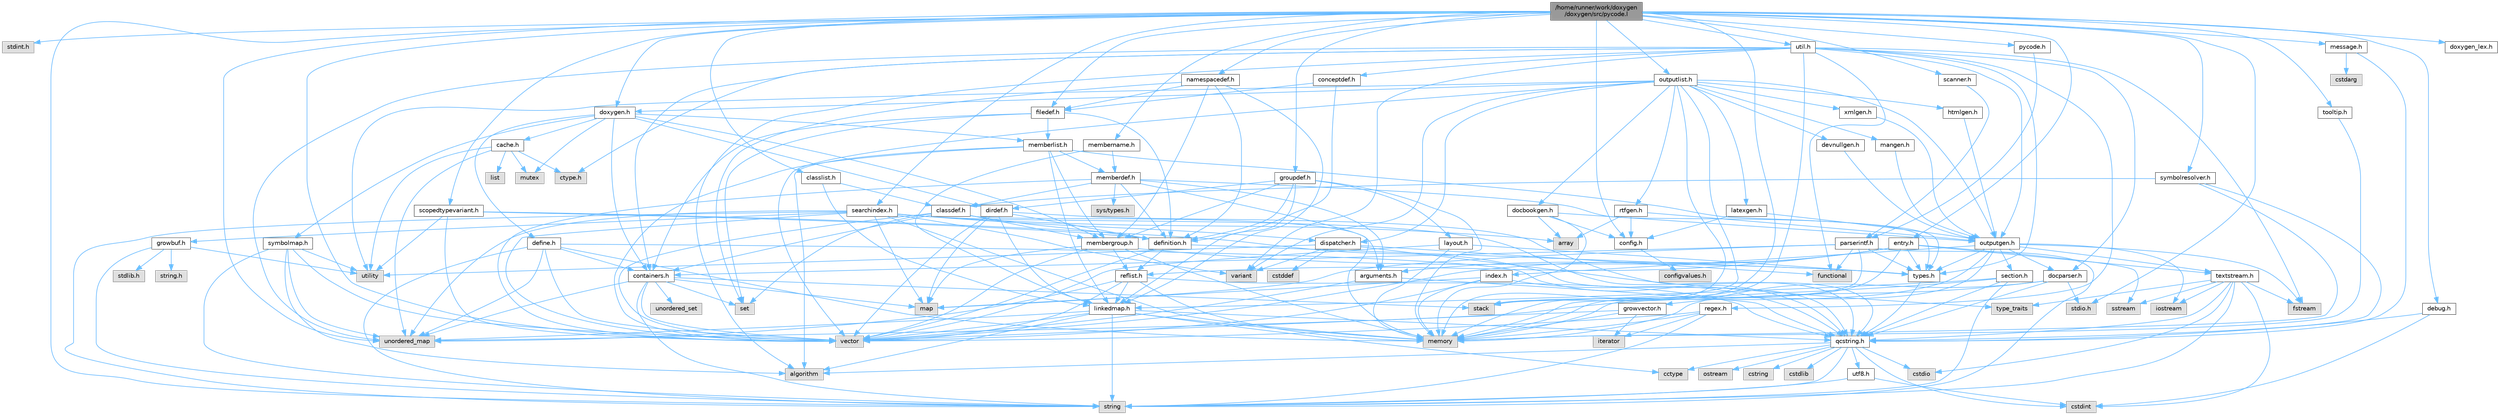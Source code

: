 digraph "/home/runner/work/doxygen/doxygen/src/pycode.l"
{
 // INTERACTIVE_SVG=YES
 // LATEX_PDF_SIZE
  bgcolor="transparent";
  edge [fontname=Helvetica,fontsize=10,labelfontname=Helvetica,labelfontsize=10];
  node [fontname=Helvetica,fontsize=10,shape=box,height=0.2,width=0.4];
  Node1 [id="Node000001",label="/home/runner/work/doxygen\l/doxygen/src/pycode.l",height=0.2,width=0.4,color="gray40", fillcolor="grey60", style="filled", fontcolor="black",tooltip=" "];
  Node1 -> Node2 [id="edge1_Node000001_Node000002",color="steelblue1",style="solid",tooltip=" "];
  Node2 [id="Node000002",label="stdint.h",height=0.2,width=0.4,color="grey60", fillcolor="#E0E0E0", style="filled",tooltip=" "];
  Node1 -> Node3 [id="edge2_Node000001_Node000003",color="steelblue1",style="solid",tooltip=" "];
  Node3 [id="Node000003",label="vector",height=0.2,width=0.4,color="grey60", fillcolor="#E0E0E0", style="filled",tooltip=" "];
  Node1 -> Node4 [id="edge3_Node000001_Node000004",color="steelblue1",style="solid",tooltip=" "];
  Node4 [id="Node000004",label="unordered_map",height=0.2,width=0.4,color="grey60", fillcolor="#E0E0E0", style="filled",tooltip=" "];
  Node1 -> Node5 [id="edge4_Node000001_Node000005",color="steelblue1",style="solid",tooltip=" "];
  Node5 [id="Node000005",label="string",height=0.2,width=0.4,color="grey60", fillcolor="#E0E0E0", style="filled",tooltip=" "];
  Node1 -> Node6 [id="edge5_Node000001_Node000006",color="steelblue1",style="solid",tooltip=" "];
  Node6 [id="Node000006",label="stack",height=0.2,width=0.4,color="grey60", fillcolor="#E0E0E0", style="filled",tooltip=" "];
  Node1 -> Node7 [id="edge6_Node000001_Node000007",color="steelblue1",style="solid",tooltip=" "];
  Node7 [id="Node000007",label="stdio.h",height=0.2,width=0.4,color="grey60", fillcolor="#E0E0E0", style="filled",tooltip=" "];
  Node1 -> Node8 [id="edge7_Node000001_Node000008",color="steelblue1",style="solid",tooltip=" "];
  Node8 [id="Node000008",label="pycode.h",height=0.2,width=0.4,color="grey40", fillcolor="white", style="filled",URL="$d8/da2/pycode_8h.html",tooltip=" "];
  Node8 -> Node9 [id="edge8_Node000008_Node000009",color="steelblue1",style="solid",tooltip=" "];
  Node9 [id="Node000009",label="parserintf.h",height=0.2,width=0.4,color="grey40", fillcolor="white", style="filled",URL="$da/d55/parserintf_8h.html",tooltip=" "];
  Node9 -> Node10 [id="edge9_Node000009_Node000010",color="steelblue1",style="solid",tooltip=" "];
  Node10 [id="Node000010",label="functional",height=0.2,width=0.4,color="grey60", fillcolor="#E0E0E0", style="filled",tooltip=" "];
  Node9 -> Node11 [id="edge10_Node000009_Node000011",color="steelblue1",style="solid",tooltip=" "];
  Node11 [id="Node000011",label="memory",height=0.2,width=0.4,color="grey60", fillcolor="#E0E0E0", style="filled",tooltip=" "];
  Node9 -> Node12 [id="edge11_Node000009_Node000012",color="steelblue1",style="solid",tooltip=" "];
  Node12 [id="Node000012",label="map",height=0.2,width=0.4,color="grey60", fillcolor="#E0E0E0", style="filled",tooltip=" "];
  Node9 -> Node5 [id="edge12_Node000009_Node000005",color="steelblue1",style="solid",tooltip=" "];
  Node9 -> Node13 [id="edge13_Node000009_Node000013",color="steelblue1",style="solid",tooltip=" "];
  Node13 [id="Node000013",label="types.h",height=0.2,width=0.4,color="grey40", fillcolor="white", style="filled",URL="$d9/d49/types_8h.html",tooltip="This file contains a number of basic enums and types."];
  Node13 -> Node14 [id="edge14_Node000013_Node000014",color="steelblue1",style="solid",tooltip=" "];
  Node14 [id="Node000014",label="qcstring.h",height=0.2,width=0.4,color="grey40", fillcolor="white", style="filled",URL="$d7/d5c/qcstring_8h.html",tooltip=" "];
  Node14 -> Node5 [id="edge15_Node000014_Node000005",color="steelblue1",style="solid",tooltip=" "];
  Node14 -> Node15 [id="edge16_Node000014_Node000015",color="steelblue1",style="solid",tooltip=" "];
  Node15 [id="Node000015",label="algorithm",height=0.2,width=0.4,color="grey60", fillcolor="#E0E0E0", style="filled",tooltip=" "];
  Node14 -> Node16 [id="edge17_Node000014_Node000016",color="steelblue1",style="solid",tooltip=" "];
  Node16 [id="Node000016",label="cctype",height=0.2,width=0.4,color="grey60", fillcolor="#E0E0E0", style="filled",tooltip=" "];
  Node14 -> Node17 [id="edge18_Node000014_Node000017",color="steelblue1",style="solid",tooltip=" "];
  Node17 [id="Node000017",label="cstring",height=0.2,width=0.4,color="grey60", fillcolor="#E0E0E0", style="filled",tooltip=" "];
  Node14 -> Node18 [id="edge19_Node000014_Node000018",color="steelblue1",style="solid",tooltip=" "];
  Node18 [id="Node000018",label="cstdio",height=0.2,width=0.4,color="grey60", fillcolor="#E0E0E0", style="filled",tooltip=" "];
  Node14 -> Node19 [id="edge20_Node000014_Node000019",color="steelblue1",style="solid",tooltip=" "];
  Node19 [id="Node000019",label="cstdlib",height=0.2,width=0.4,color="grey60", fillcolor="#E0E0E0", style="filled",tooltip=" "];
  Node14 -> Node20 [id="edge21_Node000014_Node000020",color="steelblue1",style="solid",tooltip=" "];
  Node20 [id="Node000020",label="cstdint",height=0.2,width=0.4,color="grey60", fillcolor="#E0E0E0", style="filled",tooltip=" "];
  Node14 -> Node21 [id="edge22_Node000014_Node000021",color="steelblue1",style="solid",tooltip=" "];
  Node21 [id="Node000021",label="ostream",height=0.2,width=0.4,color="grey60", fillcolor="#E0E0E0", style="filled",tooltip=" "];
  Node14 -> Node22 [id="edge23_Node000014_Node000022",color="steelblue1",style="solid",tooltip=" "];
  Node22 [id="Node000022",label="utf8.h",height=0.2,width=0.4,color="grey40", fillcolor="white", style="filled",URL="$db/d7c/utf8_8h.html",tooltip="Various UTF8 related helper functions."];
  Node22 -> Node20 [id="edge24_Node000022_Node000020",color="steelblue1",style="solid",tooltip=" "];
  Node22 -> Node5 [id="edge25_Node000022_Node000005",color="steelblue1",style="solid",tooltip=" "];
  Node9 -> Node23 [id="edge26_Node000009_Node000023",color="steelblue1",style="solid",tooltip=" "];
  Node23 [id="Node000023",label="containers.h",height=0.2,width=0.4,color="grey40", fillcolor="white", style="filled",URL="$d5/d75/containers_8h.html",tooltip=" "];
  Node23 -> Node3 [id="edge27_Node000023_Node000003",color="steelblue1",style="solid",tooltip=" "];
  Node23 -> Node5 [id="edge28_Node000023_Node000005",color="steelblue1",style="solid",tooltip=" "];
  Node23 -> Node24 [id="edge29_Node000023_Node000024",color="steelblue1",style="solid",tooltip=" "];
  Node24 [id="Node000024",label="set",height=0.2,width=0.4,color="grey60", fillcolor="#E0E0E0", style="filled",tooltip=" "];
  Node23 -> Node12 [id="edge30_Node000023_Node000012",color="steelblue1",style="solid",tooltip=" "];
  Node23 -> Node25 [id="edge31_Node000023_Node000025",color="steelblue1",style="solid",tooltip=" "];
  Node25 [id="Node000025",label="unordered_set",height=0.2,width=0.4,color="grey60", fillcolor="#E0E0E0", style="filled",tooltip=" "];
  Node23 -> Node4 [id="edge32_Node000023_Node000004",color="steelblue1",style="solid",tooltip=" "];
  Node23 -> Node6 [id="edge33_Node000023_Node000006",color="steelblue1",style="solid",tooltip=" "];
  Node1 -> Node26 [id="edge34_Node000001_Node000026",color="steelblue1",style="solid",tooltip=" "];
  Node26 [id="Node000026",label="message.h",height=0.2,width=0.4,color="grey40", fillcolor="white", style="filled",URL="$d2/d0d/message_8h.html",tooltip=" "];
  Node26 -> Node27 [id="edge35_Node000026_Node000027",color="steelblue1",style="solid",tooltip=" "];
  Node27 [id="Node000027",label="cstdarg",height=0.2,width=0.4,color="grey60", fillcolor="#E0E0E0", style="filled",tooltip=" "];
  Node26 -> Node14 [id="edge36_Node000026_Node000014",color="steelblue1",style="solid",tooltip=" "];
  Node1 -> Node28 [id="edge37_Node000001_Node000028",color="steelblue1",style="solid",tooltip=" "];
  Node28 [id="Node000028",label="scanner.h",height=0.2,width=0.4,color="grey40", fillcolor="white", style="filled",URL="$db/d62/scanner_8h.html",tooltip=" "];
  Node28 -> Node9 [id="edge38_Node000028_Node000009",color="steelblue1",style="solid",tooltip=" "];
  Node1 -> Node29 [id="edge39_Node000001_Node000029",color="steelblue1",style="solid",tooltip=" "];
  Node29 [id="Node000029",label="entry.h",height=0.2,width=0.4,color="grey40", fillcolor="white", style="filled",URL="$d1/dc6/entry_8h.html",tooltip=" "];
  Node29 -> Node3 [id="edge40_Node000029_Node000003",color="steelblue1",style="solid",tooltip=" "];
  Node29 -> Node11 [id="edge41_Node000029_Node000011",color="steelblue1",style="solid",tooltip=" "];
  Node29 -> Node30 [id="edge42_Node000029_Node000030",color="steelblue1",style="solid",tooltip=" "];
  Node30 [id="Node000030",label="sstream",height=0.2,width=0.4,color="grey60", fillcolor="#E0E0E0", style="filled",tooltip=" "];
  Node29 -> Node13 [id="edge43_Node000029_Node000013",color="steelblue1",style="solid",tooltip=" "];
  Node29 -> Node31 [id="edge44_Node000029_Node000031",color="steelblue1",style="solid",tooltip=" "];
  Node31 [id="Node000031",label="arguments.h",height=0.2,width=0.4,color="grey40", fillcolor="white", style="filled",URL="$df/d9b/arguments_8h.html",tooltip=" "];
  Node31 -> Node3 [id="edge45_Node000031_Node000003",color="steelblue1",style="solid",tooltip=" "];
  Node31 -> Node14 [id="edge46_Node000031_Node000014",color="steelblue1",style="solid",tooltip=" "];
  Node29 -> Node32 [id="edge47_Node000029_Node000032",color="steelblue1",style="solid",tooltip=" "];
  Node32 [id="Node000032",label="reflist.h",height=0.2,width=0.4,color="grey40", fillcolor="white", style="filled",URL="$d1/d02/reflist_8h.html",tooltip=" "];
  Node32 -> Node3 [id="edge48_Node000032_Node000003",color="steelblue1",style="solid",tooltip=" "];
  Node32 -> Node4 [id="edge49_Node000032_Node000004",color="steelblue1",style="solid",tooltip=" "];
  Node32 -> Node11 [id="edge50_Node000032_Node000011",color="steelblue1",style="solid",tooltip=" "];
  Node32 -> Node14 [id="edge51_Node000032_Node000014",color="steelblue1",style="solid",tooltip=" "];
  Node32 -> Node33 [id="edge52_Node000032_Node000033",color="steelblue1",style="solid",tooltip=" "];
  Node33 [id="Node000033",label="linkedmap.h",height=0.2,width=0.4,color="grey40", fillcolor="white", style="filled",URL="$da/de1/linkedmap_8h.html",tooltip=" "];
  Node33 -> Node4 [id="edge53_Node000033_Node000004",color="steelblue1",style="solid",tooltip=" "];
  Node33 -> Node3 [id="edge54_Node000033_Node000003",color="steelblue1",style="solid",tooltip=" "];
  Node33 -> Node11 [id="edge55_Node000033_Node000011",color="steelblue1",style="solid",tooltip=" "];
  Node33 -> Node5 [id="edge56_Node000033_Node000005",color="steelblue1",style="solid",tooltip=" "];
  Node33 -> Node15 [id="edge57_Node000033_Node000015",color="steelblue1",style="solid",tooltip=" "];
  Node33 -> Node16 [id="edge58_Node000033_Node000016",color="steelblue1",style="solid",tooltip=" "];
  Node33 -> Node14 [id="edge59_Node000033_Node000014",color="steelblue1",style="solid",tooltip=" "];
  Node29 -> Node34 [id="edge60_Node000029_Node000034",color="steelblue1",style="solid",tooltip=" "];
  Node34 [id="Node000034",label="textstream.h",height=0.2,width=0.4,color="grey40", fillcolor="white", style="filled",URL="$d4/d7d/textstream_8h.html",tooltip=" "];
  Node34 -> Node5 [id="edge61_Node000034_Node000005",color="steelblue1",style="solid",tooltip=" "];
  Node34 -> Node35 [id="edge62_Node000034_Node000035",color="steelblue1",style="solid",tooltip=" "];
  Node35 [id="Node000035",label="iostream",height=0.2,width=0.4,color="grey60", fillcolor="#E0E0E0", style="filled",tooltip=" "];
  Node34 -> Node30 [id="edge63_Node000034_Node000030",color="steelblue1",style="solid",tooltip=" "];
  Node34 -> Node20 [id="edge64_Node000034_Node000020",color="steelblue1",style="solid",tooltip=" "];
  Node34 -> Node18 [id="edge65_Node000034_Node000018",color="steelblue1",style="solid",tooltip=" "];
  Node34 -> Node36 [id="edge66_Node000034_Node000036",color="steelblue1",style="solid",tooltip=" "];
  Node36 [id="Node000036",label="fstream",height=0.2,width=0.4,color="grey60", fillcolor="#E0E0E0", style="filled",tooltip=" "];
  Node34 -> Node37 [id="edge67_Node000034_Node000037",color="steelblue1",style="solid",tooltip=" "];
  Node37 [id="Node000037",label="type_traits",height=0.2,width=0.4,color="grey60", fillcolor="#E0E0E0", style="filled",tooltip=" "];
  Node34 -> Node14 [id="edge68_Node000034_Node000014",color="steelblue1",style="solid",tooltip=" "];
  Node1 -> Node38 [id="edge69_Node000001_Node000038",color="steelblue1",style="solid",tooltip=" "];
  Node38 [id="Node000038",label="doxygen.h",height=0.2,width=0.4,color="grey40", fillcolor="white", style="filled",URL="$d1/da1/doxygen_8h.html",tooltip=" "];
  Node38 -> Node39 [id="edge70_Node000038_Node000039",color="steelblue1",style="solid",tooltip=" "];
  Node39 [id="Node000039",label="mutex",height=0.2,width=0.4,color="grey60", fillcolor="#E0E0E0", style="filled",tooltip=" "];
  Node38 -> Node23 [id="edge71_Node000038_Node000023",color="steelblue1",style="solid",tooltip=" "];
  Node38 -> Node40 [id="edge72_Node000038_Node000040",color="steelblue1",style="solid",tooltip=" "];
  Node40 [id="Node000040",label="membergroup.h",height=0.2,width=0.4,color="grey40", fillcolor="white", style="filled",URL="$d9/d11/membergroup_8h.html",tooltip=" "];
  Node40 -> Node3 [id="edge73_Node000040_Node000003",color="steelblue1",style="solid",tooltip=" "];
  Node40 -> Node12 [id="edge74_Node000040_Node000012",color="steelblue1",style="solid",tooltip=" "];
  Node40 -> Node11 [id="edge75_Node000040_Node000011",color="steelblue1",style="solid",tooltip=" "];
  Node40 -> Node13 [id="edge76_Node000040_Node000013",color="steelblue1",style="solid",tooltip=" "];
  Node40 -> Node32 [id="edge77_Node000040_Node000032",color="steelblue1",style="solid",tooltip=" "];
  Node38 -> Node41 [id="edge78_Node000038_Node000041",color="steelblue1",style="solid",tooltip=" "];
  Node41 [id="Node000041",label="dirdef.h",height=0.2,width=0.4,color="grey40", fillcolor="white", style="filled",URL="$d6/d15/dirdef_8h.html",tooltip=" "];
  Node41 -> Node3 [id="edge79_Node000041_Node000003",color="steelblue1",style="solid",tooltip=" "];
  Node41 -> Node12 [id="edge80_Node000041_Node000012",color="steelblue1",style="solid",tooltip=" "];
  Node41 -> Node14 [id="edge81_Node000041_Node000014",color="steelblue1",style="solid",tooltip=" "];
  Node41 -> Node33 [id="edge82_Node000041_Node000033",color="steelblue1",style="solid",tooltip=" "];
  Node41 -> Node42 [id="edge83_Node000041_Node000042",color="steelblue1",style="solid",tooltip=" "];
  Node42 [id="Node000042",label="definition.h",height=0.2,width=0.4,color="grey40", fillcolor="white", style="filled",URL="$df/da1/definition_8h.html",tooltip=" "];
  Node42 -> Node3 [id="edge84_Node000042_Node000003",color="steelblue1",style="solid",tooltip=" "];
  Node42 -> Node13 [id="edge85_Node000042_Node000013",color="steelblue1",style="solid",tooltip=" "];
  Node42 -> Node32 [id="edge86_Node000042_Node000032",color="steelblue1",style="solid",tooltip=" "];
  Node38 -> Node43 [id="edge87_Node000038_Node000043",color="steelblue1",style="solid",tooltip=" "];
  Node43 [id="Node000043",label="memberlist.h",height=0.2,width=0.4,color="grey40", fillcolor="white", style="filled",URL="$dd/d78/memberlist_8h.html",tooltip=" "];
  Node43 -> Node3 [id="edge88_Node000043_Node000003",color="steelblue1",style="solid",tooltip=" "];
  Node43 -> Node15 [id="edge89_Node000043_Node000015",color="steelblue1",style="solid",tooltip=" "];
  Node43 -> Node44 [id="edge90_Node000043_Node000044",color="steelblue1",style="solid",tooltip=" "];
  Node44 [id="Node000044",label="memberdef.h",height=0.2,width=0.4,color="grey40", fillcolor="white", style="filled",URL="$d4/d46/memberdef_8h.html",tooltip=" "];
  Node44 -> Node3 [id="edge91_Node000044_Node000003",color="steelblue1",style="solid",tooltip=" "];
  Node44 -> Node11 [id="edge92_Node000044_Node000011",color="steelblue1",style="solid",tooltip=" "];
  Node44 -> Node45 [id="edge93_Node000044_Node000045",color="steelblue1",style="solid",tooltip=" "];
  Node45 [id="Node000045",label="sys/types.h",height=0.2,width=0.4,color="grey60", fillcolor="#E0E0E0", style="filled",tooltip=" "];
  Node44 -> Node13 [id="edge94_Node000044_Node000013",color="steelblue1",style="solid",tooltip=" "];
  Node44 -> Node42 [id="edge95_Node000044_Node000042",color="steelblue1",style="solid",tooltip=" "];
  Node44 -> Node31 [id="edge96_Node000044_Node000031",color="steelblue1",style="solid",tooltip=" "];
  Node44 -> Node46 [id="edge97_Node000044_Node000046",color="steelblue1",style="solid",tooltip=" "];
  Node46 [id="Node000046",label="classdef.h",height=0.2,width=0.4,color="grey40", fillcolor="white", style="filled",URL="$d1/da6/classdef_8h.html",tooltip=" "];
  Node46 -> Node3 [id="edge98_Node000046_Node000003",color="steelblue1",style="solid",tooltip=" "];
  Node46 -> Node24 [id="edge99_Node000046_Node000024",color="steelblue1",style="solid",tooltip=" "];
  Node46 -> Node23 [id="edge100_Node000046_Node000023",color="steelblue1",style="solid",tooltip=" "];
  Node46 -> Node42 [id="edge101_Node000046_Node000042",color="steelblue1",style="solid",tooltip=" "];
  Node46 -> Node31 [id="edge102_Node000046_Node000031",color="steelblue1",style="solid",tooltip=" "];
  Node46 -> Node40 [id="edge103_Node000046_Node000040",color="steelblue1",style="solid",tooltip=" "];
  Node43 -> Node33 [id="edge104_Node000043_Node000033",color="steelblue1",style="solid",tooltip=" "];
  Node43 -> Node13 [id="edge105_Node000043_Node000013",color="steelblue1",style="solid",tooltip=" "];
  Node43 -> Node40 [id="edge106_Node000043_Node000040",color="steelblue1",style="solid",tooltip=" "];
  Node38 -> Node47 [id="edge107_Node000038_Node000047",color="steelblue1",style="solid",tooltip=" "];
  Node47 [id="Node000047",label="define.h",height=0.2,width=0.4,color="grey40", fillcolor="white", style="filled",URL="$df/d67/define_8h.html",tooltip=" "];
  Node47 -> Node3 [id="edge108_Node000047_Node000003",color="steelblue1",style="solid",tooltip=" "];
  Node47 -> Node11 [id="edge109_Node000047_Node000011",color="steelblue1",style="solid",tooltip=" "];
  Node47 -> Node5 [id="edge110_Node000047_Node000005",color="steelblue1",style="solid",tooltip=" "];
  Node47 -> Node4 [id="edge111_Node000047_Node000004",color="steelblue1",style="solid",tooltip=" "];
  Node47 -> Node14 [id="edge112_Node000047_Node000014",color="steelblue1",style="solid",tooltip=" "];
  Node47 -> Node23 [id="edge113_Node000047_Node000023",color="steelblue1",style="solid",tooltip=" "];
  Node38 -> Node48 [id="edge114_Node000038_Node000048",color="steelblue1",style="solid",tooltip=" "];
  Node48 [id="Node000048",label="cache.h",height=0.2,width=0.4,color="grey40", fillcolor="white", style="filled",URL="$d3/d26/cache_8h.html",tooltip=" "];
  Node48 -> Node49 [id="edge115_Node000048_Node000049",color="steelblue1",style="solid",tooltip=" "];
  Node49 [id="Node000049",label="list",height=0.2,width=0.4,color="grey60", fillcolor="#E0E0E0", style="filled",tooltip=" "];
  Node48 -> Node4 [id="edge116_Node000048_Node000004",color="steelblue1",style="solid",tooltip=" "];
  Node48 -> Node39 [id="edge117_Node000048_Node000039",color="steelblue1",style="solid",tooltip=" "];
  Node48 -> Node50 [id="edge118_Node000048_Node000050",color="steelblue1",style="solid",tooltip=" "];
  Node50 [id="Node000050",label="utility",height=0.2,width=0.4,color="grey60", fillcolor="#E0E0E0", style="filled",tooltip=" "];
  Node48 -> Node51 [id="edge119_Node000048_Node000051",color="steelblue1",style="solid",tooltip=" "];
  Node51 [id="Node000051",label="ctype.h",height=0.2,width=0.4,color="grey60", fillcolor="#E0E0E0", style="filled",tooltip=" "];
  Node38 -> Node52 [id="edge120_Node000038_Node000052",color="steelblue1",style="solid",tooltip=" "];
  Node52 [id="Node000052",label="symbolmap.h",height=0.2,width=0.4,color="grey40", fillcolor="white", style="filled",URL="$d7/ddd/symbolmap_8h.html",tooltip=" "];
  Node52 -> Node15 [id="edge121_Node000052_Node000015",color="steelblue1",style="solid",tooltip=" "];
  Node52 -> Node4 [id="edge122_Node000052_Node000004",color="steelblue1",style="solid",tooltip=" "];
  Node52 -> Node3 [id="edge123_Node000052_Node000003",color="steelblue1",style="solid",tooltip=" "];
  Node52 -> Node5 [id="edge124_Node000052_Node000005",color="steelblue1",style="solid",tooltip=" "];
  Node52 -> Node50 [id="edge125_Node000052_Node000050",color="steelblue1",style="solid",tooltip=" "];
  Node1 -> Node53 [id="edge126_Node000001_Node000053",color="steelblue1",style="solid",tooltip=" "];
  Node53 [id="Node000053",label="outputlist.h",height=0.2,width=0.4,color="grey40", fillcolor="white", style="filled",URL="$d2/db9/outputlist_8h.html",tooltip=" "];
  Node53 -> Node50 [id="edge127_Node000053_Node000050",color="steelblue1",style="solid",tooltip=" "];
  Node53 -> Node3 [id="edge128_Node000053_Node000003",color="steelblue1",style="solid",tooltip=" "];
  Node53 -> Node11 [id="edge129_Node000053_Node000011",color="steelblue1",style="solid",tooltip=" "];
  Node53 -> Node54 [id="edge130_Node000053_Node000054",color="steelblue1",style="solid",tooltip=" "];
  Node54 [id="Node000054",label="variant",height=0.2,width=0.4,color="grey60", fillcolor="#E0E0E0", style="filled",tooltip=" "];
  Node53 -> Node6 [id="edge131_Node000053_Node000006",color="steelblue1",style="solid",tooltip=" "];
  Node53 -> Node55 [id="edge132_Node000053_Node000055",color="steelblue1",style="solid",tooltip=" "];
  Node55 [id="Node000055",label="outputgen.h",height=0.2,width=0.4,color="grey40", fillcolor="white", style="filled",URL="$df/d06/outputgen_8h.html",tooltip=" "];
  Node55 -> Node11 [id="edge133_Node000055_Node000011",color="steelblue1",style="solid",tooltip=" "];
  Node55 -> Node6 [id="edge134_Node000055_Node000006",color="steelblue1",style="solid",tooltip=" "];
  Node55 -> Node35 [id="edge135_Node000055_Node000035",color="steelblue1",style="solid",tooltip=" "];
  Node55 -> Node36 [id="edge136_Node000055_Node000036",color="steelblue1",style="solid",tooltip=" "];
  Node55 -> Node13 [id="edge137_Node000055_Node000013",color="steelblue1",style="solid",tooltip=" "];
  Node55 -> Node56 [id="edge138_Node000055_Node000056",color="steelblue1",style="solid",tooltip=" "];
  Node56 [id="Node000056",label="index.h",height=0.2,width=0.4,color="grey40", fillcolor="white", style="filled",URL="$d1/db5/index_8h.html",tooltip=" "];
  Node56 -> Node11 [id="edge139_Node000056_Node000011",color="steelblue1",style="solid",tooltip=" "];
  Node56 -> Node3 [id="edge140_Node000056_Node000003",color="steelblue1",style="solid",tooltip=" "];
  Node56 -> Node12 [id="edge141_Node000056_Node000012",color="steelblue1",style="solid",tooltip=" "];
  Node56 -> Node14 [id="edge142_Node000056_Node000014",color="steelblue1",style="solid",tooltip=" "];
  Node55 -> Node57 [id="edge143_Node000055_Node000057",color="steelblue1",style="solid",tooltip=" "];
  Node57 [id="Node000057",label="section.h",height=0.2,width=0.4,color="grey40", fillcolor="white", style="filled",URL="$d1/d2a/section_8h.html",tooltip=" "];
  Node57 -> Node5 [id="edge144_Node000057_Node000005",color="steelblue1",style="solid",tooltip=" "];
  Node57 -> Node4 [id="edge145_Node000057_Node000004",color="steelblue1",style="solid",tooltip=" "];
  Node57 -> Node14 [id="edge146_Node000057_Node000014",color="steelblue1",style="solid",tooltip=" "];
  Node57 -> Node33 [id="edge147_Node000057_Node000033",color="steelblue1",style="solid",tooltip=" "];
  Node55 -> Node34 [id="edge148_Node000055_Node000034",color="steelblue1",style="solid",tooltip=" "];
  Node55 -> Node58 [id="edge149_Node000055_Node000058",color="steelblue1",style="solid",tooltip=" "];
  Node58 [id="Node000058",label="docparser.h",height=0.2,width=0.4,color="grey40", fillcolor="white", style="filled",URL="$de/d9c/docparser_8h.html",tooltip=" "];
  Node58 -> Node7 [id="edge150_Node000058_Node000007",color="steelblue1",style="solid",tooltip=" "];
  Node58 -> Node11 [id="edge151_Node000058_Node000011",color="steelblue1",style="solid",tooltip=" "];
  Node58 -> Node14 [id="edge152_Node000058_Node000014",color="steelblue1",style="solid",tooltip=" "];
  Node58 -> Node59 [id="edge153_Node000058_Node000059",color="steelblue1",style="solid",tooltip=" "];
  Node59 [id="Node000059",label="growvector.h",height=0.2,width=0.4,color="grey40", fillcolor="white", style="filled",URL="$d7/d50/growvector_8h.html",tooltip=" "];
  Node59 -> Node3 [id="edge154_Node000059_Node000003",color="steelblue1",style="solid",tooltip=" "];
  Node59 -> Node11 [id="edge155_Node000059_Node000011",color="steelblue1",style="solid",tooltip=" "];
  Node59 -> Node60 [id="edge156_Node000059_Node000060",color="steelblue1",style="solid",tooltip=" "];
  Node60 [id="Node000060",label="iterator",height=0.2,width=0.4,color="grey60", fillcolor="#E0E0E0", style="filled",tooltip=" "];
  Node53 -> Node38 [id="edge157_Node000053_Node000038",color="steelblue1",style="solid",tooltip=" "];
  Node53 -> Node61 [id="edge158_Node000053_Node000061",color="steelblue1",style="solid",tooltip=" "];
  Node61 [id="Node000061",label="dispatcher.h",height=0.2,width=0.4,color="grey40", fillcolor="white", style="filled",URL="$da/d73/dispatcher_8h.html",tooltip=" "];
  Node61 -> Node62 [id="edge159_Node000061_Node000062",color="steelblue1",style="solid",tooltip=" "];
  Node62 [id="Node000062",label="cstddef",height=0.2,width=0.4,color="grey60", fillcolor="#E0E0E0", style="filled",tooltip=" "];
  Node61 -> Node50 [id="edge160_Node000061_Node000050",color="steelblue1",style="solid",tooltip=" "];
  Node61 -> Node10 [id="edge161_Node000061_Node000010",color="steelblue1",style="solid",tooltip=" "];
  Node61 -> Node54 [id="edge162_Node000061_Node000054",color="steelblue1",style="solid",tooltip=" "];
  Node61 -> Node37 [id="edge163_Node000061_Node000037",color="steelblue1",style="solid",tooltip=" "];
  Node53 -> Node63 [id="edge164_Node000053_Node000063",color="steelblue1",style="solid",tooltip=" "];
  Node63 [id="Node000063",label="htmlgen.h",height=0.2,width=0.4,color="grey40", fillcolor="white", style="filled",URL="$d8/d56/htmlgen_8h.html",tooltip=" "];
  Node63 -> Node55 [id="edge165_Node000063_Node000055",color="steelblue1",style="solid",tooltip=" "];
  Node53 -> Node64 [id="edge166_Node000053_Node000064",color="steelblue1",style="solid",tooltip=" "];
  Node64 [id="Node000064",label="latexgen.h",height=0.2,width=0.4,color="grey40", fillcolor="white", style="filled",URL="$d6/d9c/latexgen_8h.html",tooltip=" "];
  Node64 -> Node65 [id="edge167_Node000064_Node000065",color="steelblue1",style="solid",tooltip=" "];
  Node65 [id="Node000065",label="config.h",height=0.2,width=0.4,color="grey40", fillcolor="white", style="filled",URL="$db/d16/config_8h.html",tooltip=" "];
  Node65 -> Node66 [id="edge168_Node000065_Node000066",color="steelblue1",style="solid",tooltip=" "];
  Node66 [id="Node000066",label="configvalues.h",height=0.2,width=0.4,color="grey60", fillcolor="#E0E0E0", style="filled",tooltip=" "];
  Node64 -> Node55 [id="edge169_Node000064_Node000055",color="steelblue1",style="solid",tooltip=" "];
  Node53 -> Node67 [id="edge170_Node000053_Node000067",color="steelblue1",style="solid",tooltip=" "];
  Node67 [id="Node000067",label="rtfgen.h",height=0.2,width=0.4,color="grey40", fillcolor="white", style="filled",URL="$d4/daa/rtfgen_8h.html",tooltip=" "];
  Node67 -> Node68 [id="edge171_Node000067_Node000068",color="steelblue1",style="solid",tooltip=" "];
  Node68 [id="Node000068",label="array",height=0.2,width=0.4,color="grey60", fillcolor="#E0E0E0", style="filled",tooltip=" "];
  Node67 -> Node65 [id="edge172_Node000067_Node000065",color="steelblue1",style="solid",tooltip=" "];
  Node67 -> Node55 [id="edge173_Node000067_Node000055",color="steelblue1",style="solid",tooltip=" "];
  Node53 -> Node69 [id="edge174_Node000053_Node000069",color="steelblue1",style="solid",tooltip=" "];
  Node69 [id="Node000069",label="mangen.h",height=0.2,width=0.4,color="grey40", fillcolor="white", style="filled",URL="$da/dc0/mangen_8h.html",tooltip=" "];
  Node69 -> Node55 [id="edge175_Node000069_Node000055",color="steelblue1",style="solid",tooltip=" "];
  Node53 -> Node70 [id="edge176_Node000053_Node000070",color="steelblue1",style="solid",tooltip=" "];
  Node70 [id="Node000070",label="docbookgen.h",height=0.2,width=0.4,color="grey40", fillcolor="white", style="filled",URL="$de/dea/docbookgen_8h.html",tooltip=" "];
  Node70 -> Node11 [id="edge177_Node000070_Node000011",color="steelblue1",style="solid",tooltip=" "];
  Node70 -> Node68 [id="edge178_Node000070_Node000068",color="steelblue1",style="solid",tooltip=" "];
  Node70 -> Node65 [id="edge179_Node000070_Node000065",color="steelblue1",style="solid",tooltip=" "];
  Node70 -> Node55 [id="edge180_Node000070_Node000055",color="steelblue1",style="solid",tooltip=" "];
  Node53 -> Node71 [id="edge181_Node000053_Node000071",color="steelblue1",style="solid",tooltip=" "];
  Node71 [id="Node000071",label="xmlgen.h",height=0.2,width=0.4,color="grey40", fillcolor="white", style="filled",URL="$d9/d67/xmlgen_8h.html",tooltip=" "];
  Node71 -> Node55 [id="edge182_Node000071_Node000055",color="steelblue1",style="solid",tooltip=" "];
  Node53 -> Node72 [id="edge183_Node000053_Node000072",color="steelblue1",style="solid",tooltip=" "];
  Node72 [id="Node000072",label="devnullgen.h",height=0.2,width=0.4,color="grey40", fillcolor="white", style="filled",URL="$d8/de5/devnullgen_8h.html",tooltip=" "];
  Node72 -> Node55 [id="edge184_Node000072_Node000055",color="steelblue1",style="solid",tooltip=" "];
  Node1 -> Node73 [id="edge185_Node000001_Node000073",color="steelblue1",style="solid",tooltip=" "];
  Node73 [id="Node000073",label="util.h",height=0.2,width=0.4,color="grey40", fillcolor="white", style="filled",URL="$d8/d3c/util_8h.html",tooltip="A bunch of utility functions."];
  Node73 -> Node11 [id="edge186_Node000073_Node000011",color="steelblue1",style="solid",tooltip=" "];
  Node73 -> Node4 [id="edge187_Node000073_Node000004",color="steelblue1",style="solid",tooltip=" "];
  Node73 -> Node15 [id="edge188_Node000073_Node000015",color="steelblue1",style="solid",tooltip=" "];
  Node73 -> Node10 [id="edge189_Node000073_Node000010",color="steelblue1",style="solid",tooltip=" "];
  Node73 -> Node36 [id="edge190_Node000073_Node000036",color="steelblue1",style="solid",tooltip=" "];
  Node73 -> Node54 [id="edge191_Node000073_Node000054",color="steelblue1",style="solid",tooltip=" "];
  Node73 -> Node51 [id="edge192_Node000073_Node000051",color="steelblue1",style="solid",tooltip=" "];
  Node73 -> Node13 [id="edge193_Node000073_Node000013",color="steelblue1",style="solid",tooltip=" "];
  Node73 -> Node58 [id="edge194_Node000073_Node000058",color="steelblue1",style="solid",tooltip=" "];
  Node73 -> Node23 [id="edge195_Node000073_Node000023",color="steelblue1",style="solid",tooltip=" "];
  Node73 -> Node55 [id="edge196_Node000073_Node000055",color="steelblue1",style="solid",tooltip=" "];
  Node73 -> Node74 [id="edge197_Node000073_Node000074",color="steelblue1",style="solid",tooltip=" "];
  Node74 [id="Node000074",label="regex.h",height=0.2,width=0.4,color="grey40", fillcolor="white", style="filled",URL="$d1/d21/regex_8h.html",tooltip=" "];
  Node74 -> Node11 [id="edge198_Node000074_Node000011",color="steelblue1",style="solid",tooltip=" "];
  Node74 -> Node5 [id="edge199_Node000074_Node000005",color="steelblue1",style="solid",tooltip=" "];
  Node74 -> Node3 [id="edge200_Node000074_Node000003",color="steelblue1",style="solid",tooltip=" "];
  Node74 -> Node60 [id="edge201_Node000074_Node000060",color="steelblue1",style="solid",tooltip=" "];
  Node73 -> Node75 [id="edge202_Node000073_Node000075",color="steelblue1",style="solid",tooltip=" "];
  Node75 [id="Node000075",label="conceptdef.h",height=0.2,width=0.4,color="grey40", fillcolor="white", style="filled",URL="$da/df1/conceptdef_8h.html",tooltip=" "];
  Node75 -> Node42 [id="edge203_Node000075_Node000042",color="steelblue1",style="solid",tooltip=" "];
  Node75 -> Node76 [id="edge204_Node000075_Node000076",color="steelblue1",style="solid",tooltip=" "];
  Node76 [id="Node000076",label="filedef.h",height=0.2,width=0.4,color="grey40", fillcolor="white", style="filled",URL="$d4/d3a/filedef_8h.html",tooltip=" "];
  Node76 -> Node24 [id="edge205_Node000076_Node000024",color="steelblue1",style="solid",tooltip=" "];
  Node76 -> Node42 [id="edge206_Node000076_Node000042",color="steelblue1",style="solid",tooltip=" "];
  Node76 -> Node43 [id="edge207_Node000076_Node000043",color="steelblue1",style="solid",tooltip=" "];
  Node76 -> Node23 [id="edge208_Node000076_Node000023",color="steelblue1",style="solid",tooltip=" "];
  Node1 -> Node77 [id="edge209_Node000001_Node000077",color="steelblue1",style="solid",tooltip=" "];
  Node77 [id="Node000077",label="membername.h",height=0.2,width=0.4,color="grey40", fillcolor="white", style="filled",URL="$d7/dfc/membername_8h.html",tooltip=" "];
  Node77 -> Node44 [id="edge210_Node000077_Node000044",color="steelblue1",style="solid",tooltip=" "];
  Node77 -> Node33 [id="edge211_Node000077_Node000033",color="steelblue1",style="solid",tooltip=" "];
  Node1 -> Node78 [id="edge212_Node000001_Node000078",color="steelblue1",style="solid",tooltip=" "];
  Node78 [id="Node000078",label="searchindex.h",height=0.2,width=0.4,color="grey40", fillcolor="white", style="filled",URL="$de/d07/searchindex_8h.html",tooltip="Web server based search engine."];
  Node78 -> Node11 [id="edge213_Node000078_Node000011",color="steelblue1",style="solid",tooltip=" "];
  Node78 -> Node3 [id="edge214_Node000078_Node000003",color="steelblue1",style="solid",tooltip=" "];
  Node78 -> Node12 [id="edge215_Node000078_Node000012",color="steelblue1",style="solid",tooltip=" "];
  Node78 -> Node4 [id="edge216_Node000078_Node000004",color="steelblue1",style="solid",tooltip=" "];
  Node78 -> Node5 [id="edge217_Node000078_Node000005",color="steelblue1",style="solid",tooltip=" "];
  Node78 -> Node68 [id="edge218_Node000078_Node000068",color="steelblue1",style="solid",tooltip=" "];
  Node78 -> Node54 [id="edge219_Node000078_Node000054",color="steelblue1",style="solid",tooltip=" "];
  Node78 -> Node14 [id="edge220_Node000078_Node000014",color="steelblue1",style="solid",tooltip=" "];
  Node78 -> Node79 [id="edge221_Node000078_Node000079",color="steelblue1",style="solid",tooltip=" "];
  Node79 [id="Node000079",label="growbuf.h",height=0.2,width=0.4,color="grey40", fillcolor="white", style="filled",URL="$dd/d72/growbuf_8h.html",tooltip=" "];
  Node79 -> Node50 [id="edge222_Node000079_Node000050",color="steelblue1",style="solid",tooltip=" "];
  Node79 -> Node80 [id="edge223_Node000079_Node000080",color="steelblue1",style="solid",tooltip=" "];
  Node80 [id="Node000080",label="stdlib.h",height=0.2,width=0.4,color="grey60", fillcolor="#E0E0E0", style="filled",tooltip=" "];
  Node79 -> Node81 [id="edge224_Node000079_Node000081",color="steelblue1",style="solid",tooltip=" "];
  Node81 [id="Node000081",label="string.h",height=0.2,width=0.4,color="grey60", fillcolor="#E0E0E0", style="filled",tooltip=" "];
  Node79 -> Node5 [id="edge225_Node000079_Node000005",color="steelblue1",style="solid",tooltip=" "];
  Node78 -> Node61 [id="edge226_Node000078_Node000061",color="steelblue1",style="solid",tooltip=" "];
  Node1 -> Node65 [id="edge227_Node000001_Node000065",color="steelblue1",style="solid",tooltip=" "];
  Node1 -> Node82 [id="edge228_Node000001_Node000082",color="steelblue1",style="solid",tooltip=" "];
  Node82 [id="Node000082",label="groupdef.h",height=0.2,width=0.4,color="grey40", fillcolor="white", style="filled",URL="$d1/de6/groupdef_8h.html",tooltip=" "];
  Node82 -> Node11 [id="edge229_Node000082_Node000011",color="steelblue1",style="solid",tooltip=" "];
  Node82 -> Node42 [id="edge230_Node000082_Node000042",color="steelblue1",style="solid",tooltip=" "];
  Node82 -> Node41 [id="edge231_Node000082_Node000041",color="steelblue1",style="solid",tooltip=" "];
  Node82 -> Node83 [id="edge232_Node000082_Node000083",color="steelblue1",style="solid",tooltip=" "];
  Node83 [id="Node000083",label="layout.h",height=0.2,width=0.4,color="grey40", fillcolor="white", style="filled",URL="$db/d51/layout_8h.html",tooltip=" "];
  Node83 -> Node11 [id="edge233_Node000083_Node000011",color="steelblue1",style="solid",tooltip=" "];
  Node83 -> Node3 [id="edge234_Node000083_Node000003",color="steelblue1",style="solid",tooltip=" "];
  Node83 -> Node13 [id="edge235_Node000083_Node000013",color="steelblue1",style="solid",tooltip=" "];
  Node82 -> Node40 [id="edge236_Node000082_Node000040",color="steelblue1",style="solid",tooltip=" "];
  Node82 -> Node33 [id="edge237_Node000082_Node000033",color="steelblue1",style="solid",tooltip=" "];
  Node1 -> Node84 [id="edge238_Node000001_Node000084",color="steelblue1",style="solid",tooltip=" "];
  Node84 [id="Node000084",label="classlist.h",height=0.2,width=0.4,color="grey40", fillcolor="white", style="filled",URL="$d2/df8/classlist_8h.html",tooltip=" "];
  Node84 -> Node33 [id="edge239_Node000084_Node000033",color="steelblue1",style="solid",tooltip=" "];
  Node84 -> Node46 [id="edge240_Node000084_Node000046",color="steelblue1",style="solid",tooltip=" "];
  Node1 -> Node76 [id="edge241_Node000001_Node000076",color="steelblue1",style="solid",tooltip=" "];
  Node1 -> Node85 [id="edge242_Node000001_Node000085",color="steelblue1",style="solid",tooltip=" "];
  Node85 [id="Node000085",label="namespacedef.h",height=0.2,width=0.4,color="grey40", fillcolor="white", style="filled",URL="$d7/d97/namespacedef_8h.html",tooltip=" "];
  Node85 -> Node24 [id="edge243_Node000085_Node000024",color="steelblue1",style="solid",tooltip=" "];
  Node85 -> Node42 [id="edge244_Node000085_Node000042",color="steelblue1",style="solid",tooltip=" "];
  Node85 -> Node76 [id="edge245_Node000085_Node000076",color="steelblue1",style="solid",tooltip=" "];
  Node85 -> Node33 [id="edge246_Node000085_Node000033",color="steelblue1",style="solid",tooltip=" "];
  Node85 -> Node40 [id="edge247_Node000085_Node000040",color="steelblue1",style="solid",tooltip=" "];
  Node1 -> Node86 [id="edge248_Node000001_Node000086",color="steelblue1",style="solid",tooltip=" "];
  Node86 [id="Node000086",label="tooltip.h",height=0.2,width=0.4,color="grey40", fillcolor="white", style="filled",URL="$db/d83/tooltip_8h.html",tooltip=" "];
  Node86 -> Node11 [id="edge249_Node000086_Node000011",color="steelblue1",style="solid",tooltip=" "];
  Node1 -> Node87 [id="edge250_Node000001_Node000087",color="steelblue1",style="solid",tooltip=" "];
  Node87 [id="Node000087",label="scopedtypevariant.h",height=0.2,width=0.4,color="grey40", fillcolor="white", style="filled",URL="$d7/d7a/scopedtypevariant_8h.html",tooltip=" "];
  Node87 -> Node50 [id="edge251_Node000087_Node000050",color="steelblue1",style="solid",tooltip=" "];
  Node87 -> Node3 [id="edge252_Node000087_Node000003",color="steelblue1",style="solid",tooltip=" "];
  Node87 -> Node14 [id="edge253_Node000087_Node000014",color="steelblue1",style="solid",tooltip=" "];
  Node87 -> Node42 [id="edge254_Node000087_Node000042",color="steelblue1",style="solid",tooltip=" "];
  Node1 -> Node88 [id="edge255_Node000001_Node000088",color="steelblue1",style="solid",tooltip=" "];
  Node88 [id="Node000088",label="symbolresolver.h",height=0.2,width=0.4,color="grey40", fillcolor="white", style="filled",URL="$d9/db2/symbolresolver_8h.html",tooltip=" "];
  Node88 -> Node11 [id="edge256_Node000088_Node000011",color="steelblue1",style="solid",tooltip=" "];
  Node88 -> Node14 [id="edge257_Node000088_Node000014",color="steelblue1",style="solid",tooltip=" "];
  Node88 -> Node46 [id="edge258_Node000088_Node000046",color="steelblue1",style="solid",tooltip=" "];
  Node1 -> Node89 [id="edge259_Node000001_Node000089",color="steelblue1",style="solid",tooltip=" "];
  Node89 [id="Node000089",label="debug.h",height=0.2,width=0.4,color="grey40", fillcolor="white", style="filled",URL="$db/d16/debug_8h.html",tooltip=" "];
  Node89 -> Node20 [id="edge260_Node000089_Node000020",color="steelblue1",style="solid",tooltip=" "];
  Node89 -> Node14 [id="edge261_Node000089_Node000014",color="steelblue1",style="solid",tooltip=" "];
  Node1 -> Node90 [id="edge262_Node000001_Node000090",color="steelblue1",style="solid",tooltip=" "];
  Node90 [id="Node000090",label="doxygen_lex.h",height=0.2,width=0.4,color="grey40", fillcolor="white", style="filled",URL="$d6/da5/doxygen__lex_8h.html",tooltip=" "];
}
